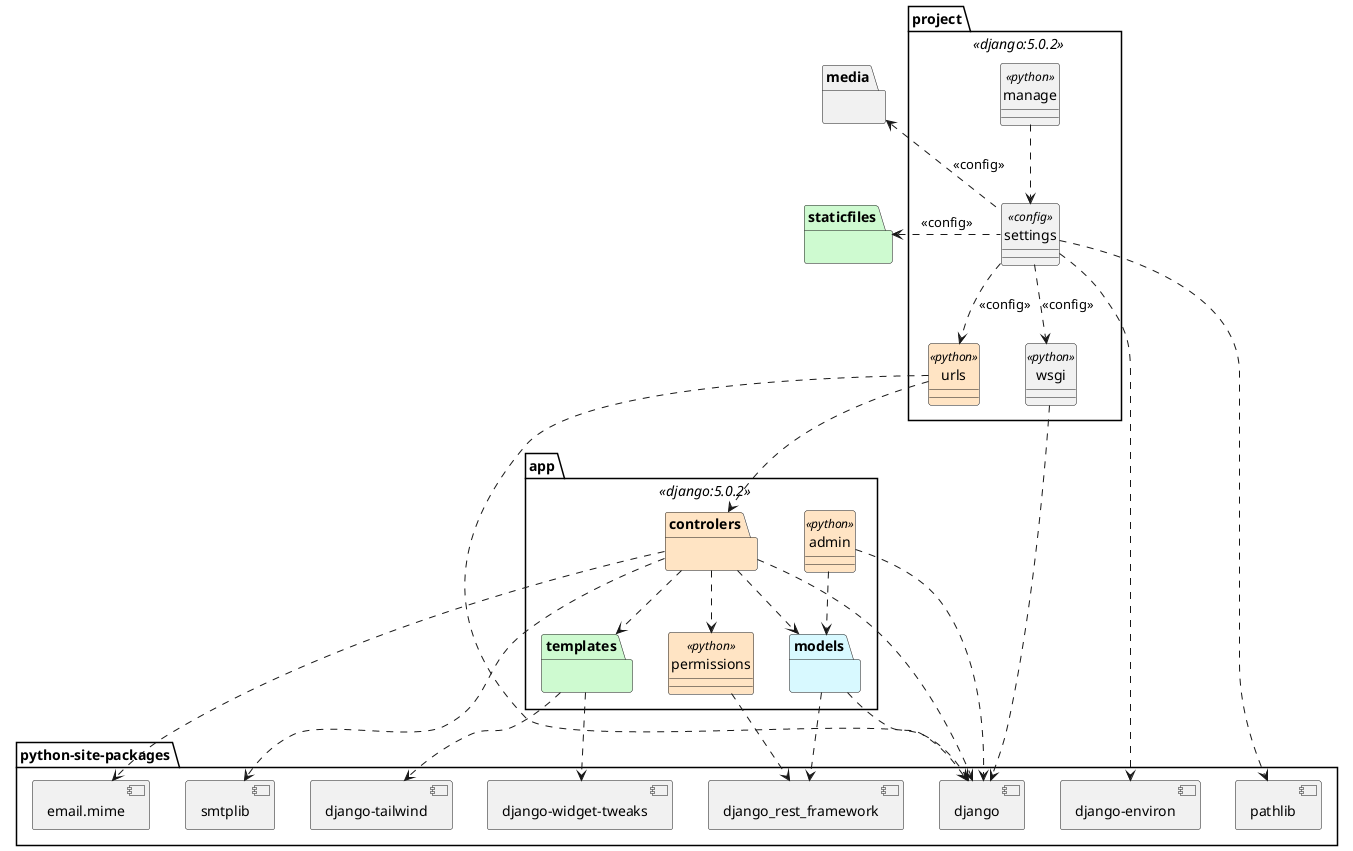 @startuml
skinparam style strictuml
allow_mixing

package "python-site-packages" as components {
    component "django-widget-tweaks" as tweaks
    component "django-tailwind" as tailwind
    component "email.mime" as email
    component smtplib
    component "django_rest_framework" as restframework
    component pathlib
    component "django-environ" as environ
    component django {
        'component "contrib" as django.contrib
        'component "core" as django.core
        'component "http" as django.http
        'component "shortcuts" as django.shortcuts
        'component "views" as django.views
        'component "utils" as django.utils
        'component "db" as django.db
        'component "forms" as django.forms
        'component "urls" as django.url
    }
}

package project <<django:5.0.2>>{
    '.env es un archivo de configuración de environ
    'class asgi <<python>>
    class wsgi <<python>>
    class settings <<config>>
    class urls <<python>> #bisque
    class manage <<python>>
    'será que manage va? es una utilidad de linea de comando
}

package app <<django:5.0.2>>{
    package controlers as controllers #bisque {
        'package comment_views {}
        'package publication_views {}
        'package user_views {}
    }
    package models #d8f9ff{
        'package user {}
        'package user_forms {}
    }
    package templates #cefad0 {}
    class admin <<python>> #bisque
    class permissions <<python>> #bisque
}

package staticfiles #cefad0{
    'package admin as staticfilesadmin {
    '    package css {}
    '    package img {}
    '    package js {}
    '}
    'package rest_framework{
    '    package css {}
    '    package docs {
        '    package css {}
        '    package img {}
        '    package js {}
    '    }
    '    package fonts {}
    '    package img {}
    '    package js {}
    '}
}

'package theme #cefad0{
    'package "dist" as static.css.dist {}
    'package "templates" as theme.templates {}
'}

package media {}

manage .d.> settings
settings ..> environ
settings ..> pathlib
settings .d.> urls: <<config>>
settings ..> wsgi: <<config>>
'settings ..> templates
'settings ..> admin
settings .l.> media: <<config>>
settings .l.> staticfiles: <<config>>
'settings -l-> theme: <<config>>

'diseño
urls -[hidden]l- wsgi
media -[hidden]d- staticfiles
'staticfiles -[hidden]l- theme
environ -[hidden]l- django


wsgi ..> django
urls ..> django

urls .d.> controllers
'urls -d-> user_views
'urls -d-> publication_views
'urls -d-> comment_views


admin ..> models
admin ..> django

'comment_views --> models
'publication_views --> models
'user_views --> models
'user_forms -r-> user
controllers ..> models
controllers ..> templates
controllers ..> permissions
'controllers ..> settings CICLO
controllers ..> django
'controllers ..> django.contrib
'controllers ..> django.core
'controllers ..> django.http
'controllers ..> django.shortcuts
'controllers ..> django.views
'controllers ..> django.utils
controllers ..> email
controllers ..> smtplib

'templates .l.> theme
'templates ..> staticfiles
templates ..> tweaks
templates ..> tailwind
permissions ..> restframework

models ..> restframework
models ..> django
'models ..> django.db
'models ..> django.url
'models ..> django.forms
'models ..> django.core
'models ..> django.contrib

'comment_views --> restframework
'publication_views --> restframework
'user_views --> restframework
'django -[hidden]d-> components

@enduml